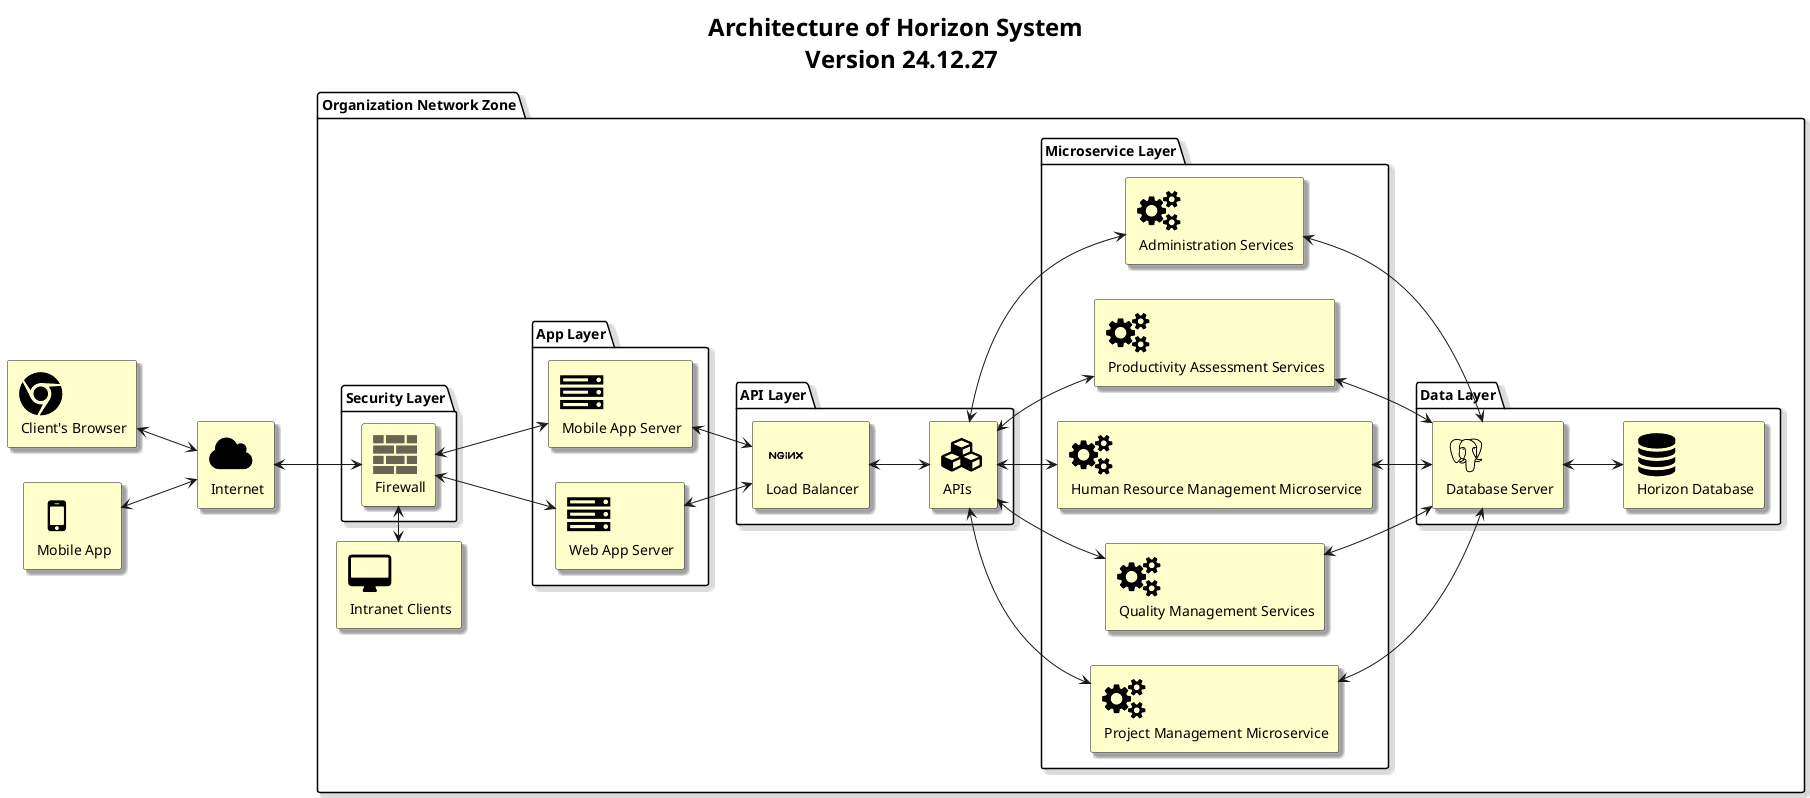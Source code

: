 @startuml
skinparam Shadowing True
skinparam TitleFontSize 24pt

left to right direction

!include <tupadr3/common>
!include <tupadr3/font-awesome/desktop>
!include <tupadr3/font-awesome/server>
!include <tupadr3/font-awesome/database>
!include <tupadr3/font-awesome/users>
!include <tupadr3/font-awesome/mobile>
!include <tupadr3/font-awesome/bank>
!include <tupadr3/font-awesome/cloud>
!include <tupadr3/font-awesome/chrome>
!include <tupadr3/font-awesome/cubes>
!include <tupadr3/font-awesome/cogs>
!include <tupadr3/devicons/postgresql>
!include <tupadr3/devicons/nginx>
!include <office/Concepts/firewall_orange>

title Architecture of Horizon System \n Version 24.12.27

package "Organization Network Zone" as HorizonSystem{
    package "Microservice Layer" as microserviceLayer{
        FA_COGS(adminService, "Administration Services") #BUSINESS
        FA_COGS(paService, "Productivity Assessment Services") #BUSINESS
        FA_COGS(hrService, "Human Resource Management Microservice") #BUSINESS
        FA_COGS(qcService, "Quality Management Services") #BUSINESS
        FA_COGS(projectService, "Project Management Microservice") #BUSINESS
    }
    package "API Layer" as apiLayer{
        DEV_NGINX(webServer1, "Load Balancer") #BUSINESS
        FA_CUBES(apis, "APIs") #BUSINESS
    }
    package "App Layer" as appLayer{
        FA_SERVER(mobileAppServer, "Mobile App Server") #BUSINESS
        FA_SERVER(webAppServer, "Web App Server") #BUSINESS
    }
    package "Security Layer" as securityLayer{
        OFF_FIREWALL_ORANGE(firewall,"Firewall") #BUSINESS
    }
    package "Data Layer" as dataLayer{
        DEV_POSTGRESQL(databaseServer, "Database Server") #BUSINESS
        FA_DATABASE(database, "Horizon Database") #BUSINESS
    }
    
    FA_DESKTOP(userStation, "Intranet Clients") #BUSINESS
}

FA_CLOUD(internet, "Internet") #BUSINESS
FA_CHROME(client, "Client's Browser") #BUSINESS
FA_MOBILE(mobileApp, "Mobile App") #BUSINESS

client <--> internet
mobileApp <--> internet
internet <--> firewall
firewall <--> mobileAppServer
firewall <--> webAppServer
databaseServer <--> database
webServer1 <--> apis
apis <--> adminService
apis <--> paService
apis <--> hrService
apis <--> qcService
apis <--> projectService
adminService <--> databaseServer
paService <--> databaseServer
hrService <--> databaseServer
qcService <--> databaseServer
projectService <--> databaseServer
mobileAppServer <--> webServer1
webAppServer <--> webServer1
userStation <-> firewall
@enduml